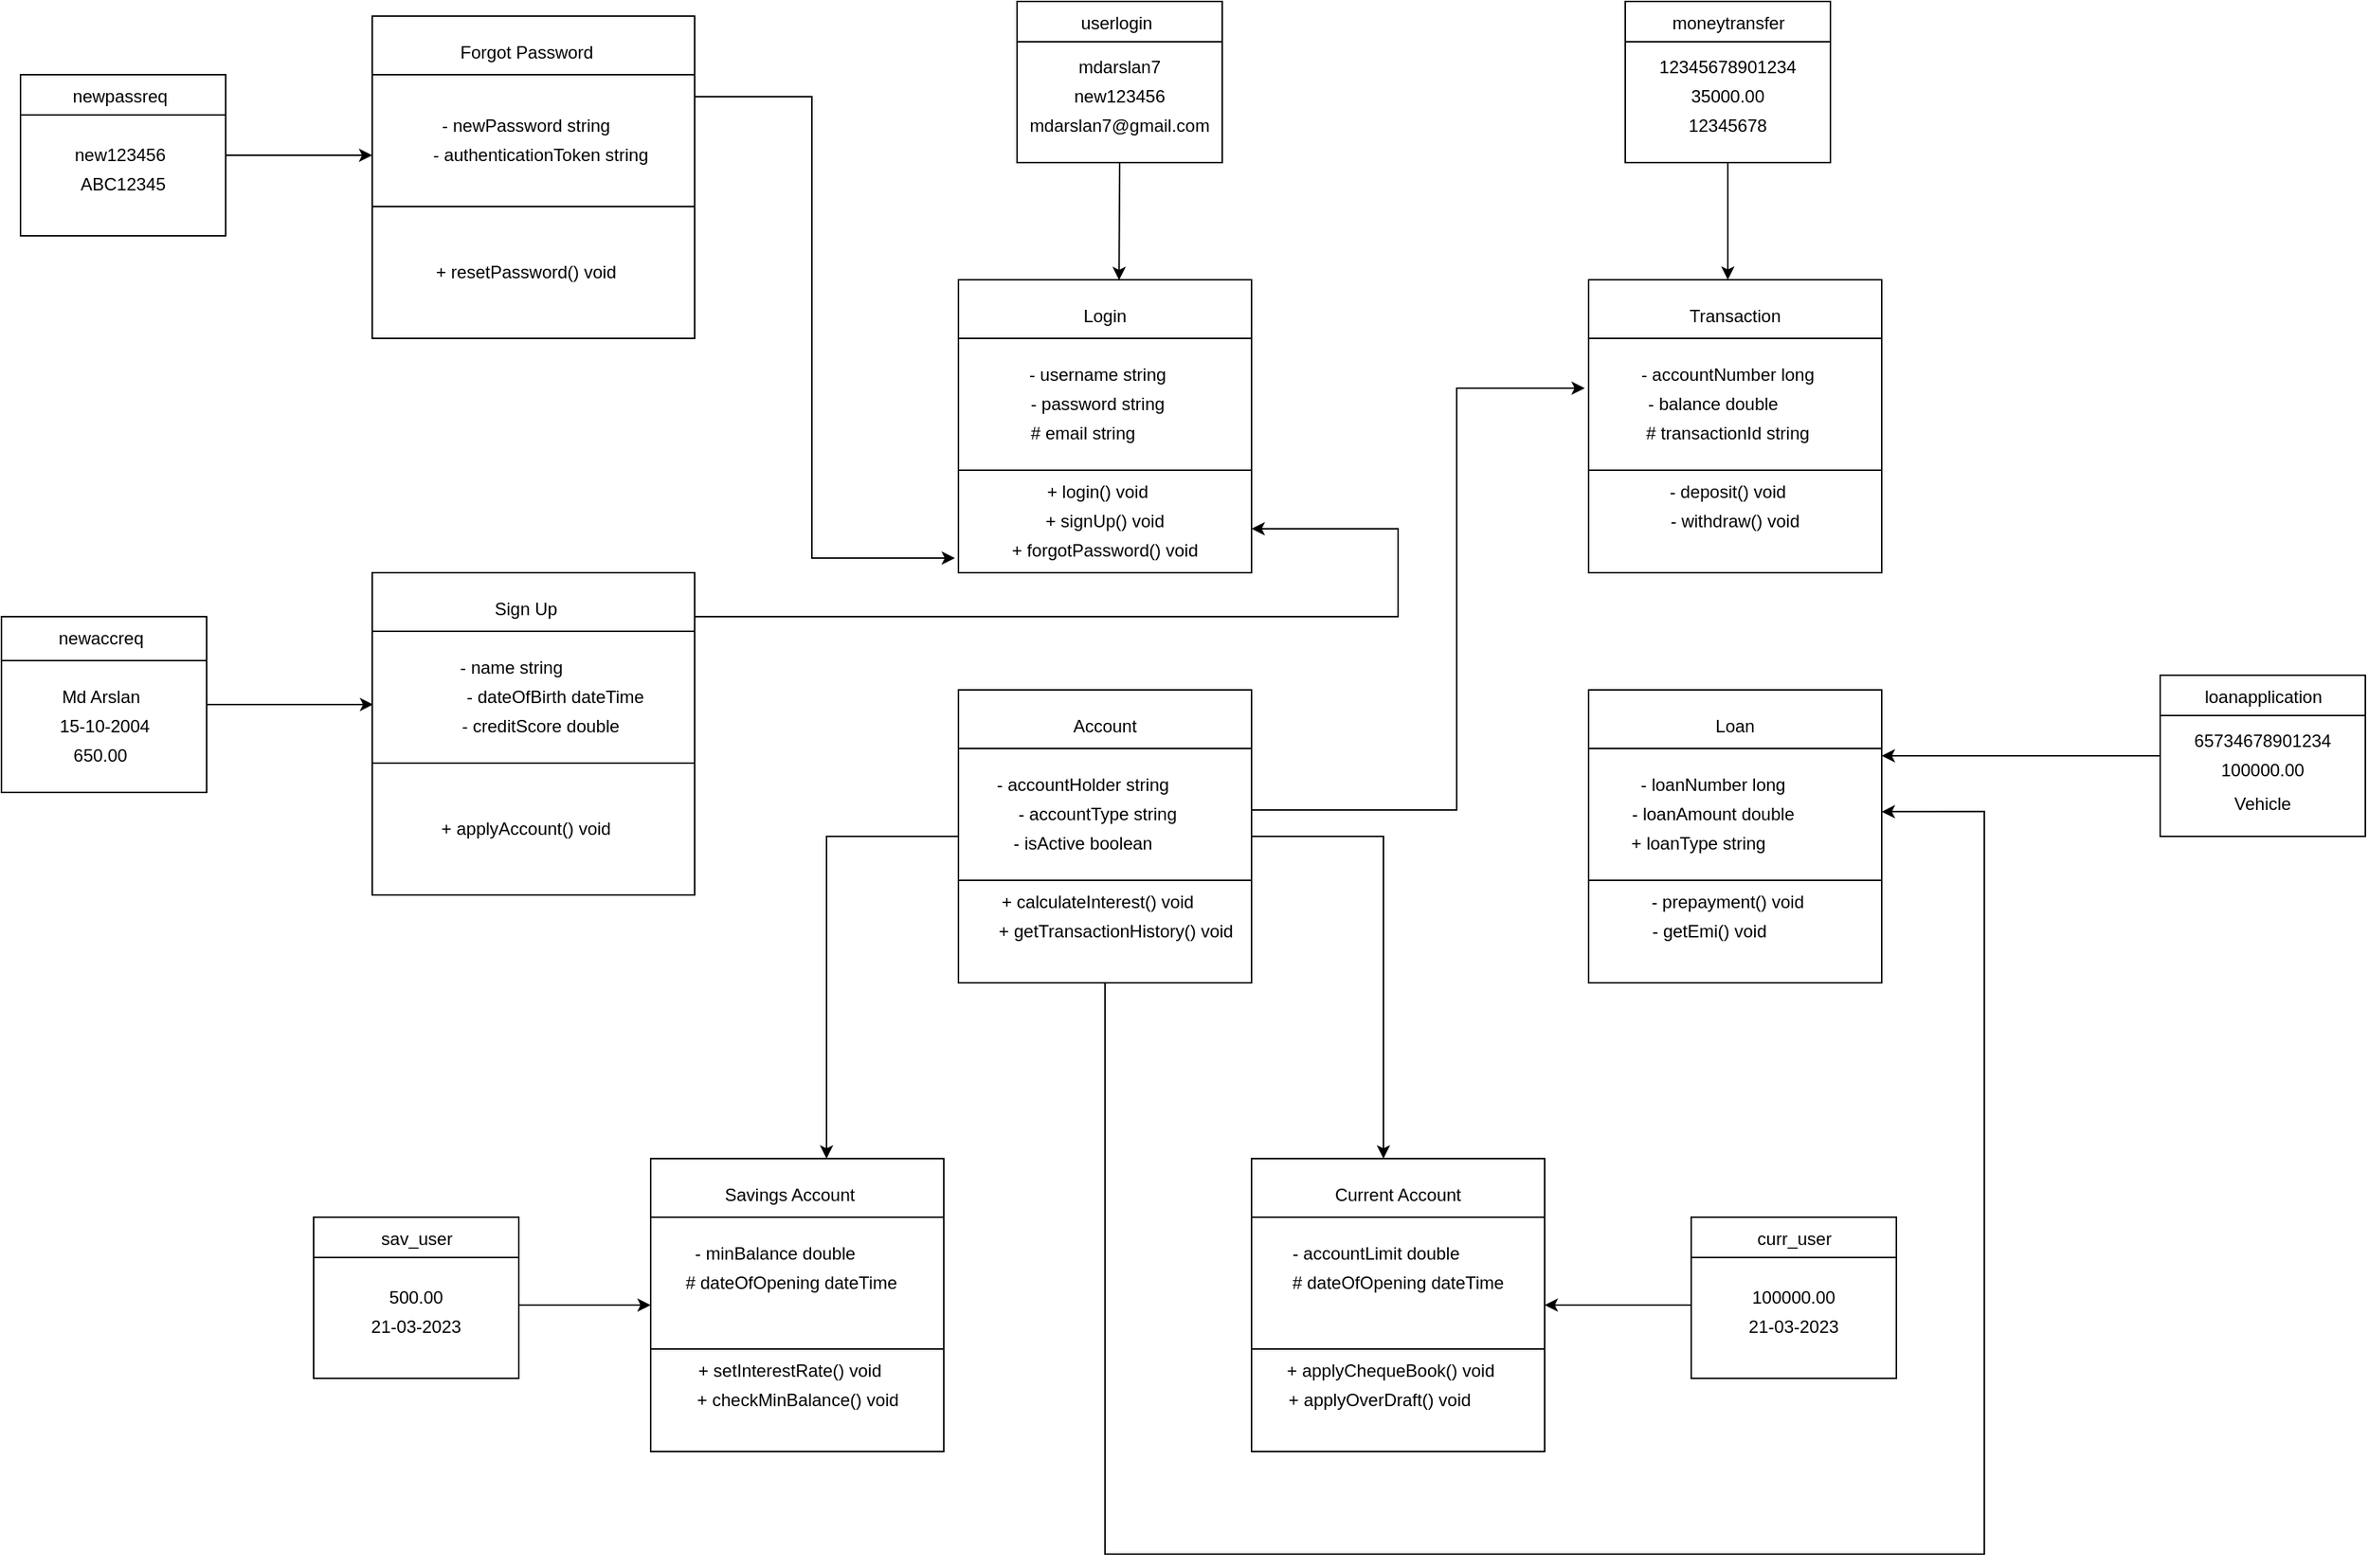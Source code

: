 <mxfile version="24.0.7" type="github">
  <diagram name="Page-1" id="hrOOy4sgIWOlT0UUeVAK">
    <mxGraphModel dx="2591" dy="2262" grid="1" gridSize="10" guides="1" tooltips="1" connect="1" arrows="1" fold="1" page="1" pageScale="1" pageWidth="827" pageHeight="1169" math="0" shadow="0">
      <root>
        <mxCell id="0" />
        <mxCell id="1" parent="0" />
        <mxCell id="6ZVfJgedg7jauPBtiu2V-1" value="" style="whiteSpace=wrap;html=1;aspect=fixed;" vertex="1" parent="1">
          <mxGeometry x="100" y="80" width="200" height="200" as="geometry" />
        </mxCell>
        <mxCell id="6ZVfJgedg7jauPBtiu2V-2" value="" style="endArrow=none;html=1;rounded=0;exitX=0;exitY=0.5;exitDx=0;exitDy=0;entryX=1;entryY=0.5;entryDx=0;entryDy=0;" edge="1" parent="1">
          <mxGeometry width="50" height="50" relative="1" as="geometry">
            <mxPoint x="100" y="210" as="sourcePoint" />
            <mxPoint x="300" y="210" as="targetPoint" />
          </mxGeometry>
        </mxCell>
        <mxCell id="6ZVfJgedg7jauPBtiu2V-4" value="" style="endArrow=none;html=1;rounded=0;exitX=0;exitY=0.5;exitDx=0;exitDy=0;entryX=1;entryY=0.5;entryDx=0;entryDy=0;" edge="1" parent="1">
          <mxGeometry width="50" height="50" relative="1" as="geometry">
            <mxPoint x="100" y="120" as="sourcePoint" />
            <mxPoint x="300" y="120" as="targetPoint" />
          </mxGeometry>
        </mxCell>
        <mxCell id="6ZVfJgedg7jauPBtiu2V-6" value="Login" style="text;html=1;align=center;verticalAlign=middle;whiteSpace=wrap;rounded=0;" vertex="1" parent="1">
          <mxGeometry x="170" y="90" width="60" height="30" as="geometry" />
        </mxCell>
        <mxCell id="6ZVfJgedg7jauPBtiu2V-7" value="- username string" style="text;html=1;align=center;verticalAlign=middle;whiteSpace=wrap;rounded=0;" vertex="1" parent="1">
          <mxGeometry x="120" y="130" width="150" height="30" as="geometry" />
        </mxCell>
        <mxCell id="6ZVfJgedg7jauPBtiu2V-10" value="- password string" style="text;html=1;align=center;verticalAlign=middle;whiteSpace=wrap;rounded=0;" vertex="1" parent="1">
          <mxGeometry x="120" y="150" width="150" height="30" as="geometry" />
        </mxCell>
        <mxCell id="6ZVfJgedg7jauPBtiu2V-11" value="# email string" style="text;html=1;align=center;verticalAlign=middle;whiteSpace=wrap;rounded=0;" vertex="1" parent="1">
          <mxGeometry x="110" y="170" width="150" height="30" as="geometry" />
        </mxCell>
        <mxCell id="6ZVfJgedg7jauPBtiu2V-12" value="+ login() void" style="text;html=1;align=center;verticalAlign=middle;whiteSpace=wrap;rounded=0;" vertex="1" parent="1">
          <mxGeometry x="120" y="210" width="150" height="30" as="geometry" />
        </mxCell>
        <mxCell id="6ZVfJgedg7jauPBtiu2V-13" value="+ signUp() void" style="text;html=1;align=center;verticalAlign=middle;whiteSpace=wrap;rounded=0;" vertex="1" parent="1">
          <mxGeometry x="125" y="230" width="150" height="30" as="geometry" />
        </mxCell>
        <mxCell id="6ZVfJgedg7jauPBtiu2V-34" value="+ forgotPassword() void" style="text;html=1;align=center;verticalAlign=middle;whiteSpace=wrap;rounded=0;" vertex="1" parent="1">
          <mxGeometry x="125" y="250" width="150" height="30" as="geometry" />
        </mxCell>
        <mxCell id="6ZVfJgedg7jauPBtiu2V-38" value="" style="whiteSpace=wrap;html=1;aspect=fixed;" vertex="1" parent="1">
          <mxGeometry x="530" y="80" width="200" height="200" as="geometry" />
        </mxCell>
        <mxCell id="6ZVfJgedg7jauPBtiu2V-39" value="" style="endArrow=none;html=1;rounded=0;exitX=0;exitY=0.5;exitDx=0;exitDy=0;entryX=1;entryY=0.5;entryDx=0;entryDy=0;" edge="1" parent="1">
          <mxGeometry width="50" height="50" relative="1" as="geometry">
            <mxPoint x="530" y="210" as="sourcePoint" />
            <mxPoint x="730" y="210" as="targetPoint" />
          </mxGeometry>
        </mxCell>
        <mxCell id="6ZVfJgedg7jauPBtiu2V-40" value="" style="endArrow=none;html=1;rounded=0;exitX=0;exitY=0.5;exitDx=0;exitDy=0;entryX=1;entryY=0.5;entryDx=0;entryDy=0;" edge="1" parent="1">
          <mxGeometry width="50" height="50" relative="1" as="geometry">
            <mxPoint x="530" y="120" as="sourcePoint" />
            <mxPoint x="730" y="120" as="targetPoint" />
          </mxGeometry>
        </mxCell>
        <mxCell id="6ZVfJgedg7jauPBtiu2V-41" value="Transaction" style="text;html=1;align=center;verticalAlign=middle;whiteSpace=wrap;rounded=0;" vertex="1" parent="1">
          <mxGeometry x="600" y="90" width="60" height="30" as="geometry" />
        </mxCell>
        <mxCell id="6ZVfJgedg7jauPBtiu2V-42" value="- accountNumber long" style="text;html=1;align=center;verticalAlign=middle;whiteSpace=wrap;rounded=0;" vertex="1" parent="1">
          <mxGeometry x="550" y="130" width="150" height="30" as="geometry" />
        </mxCell>
        <mxCell id="6ZVfJgedg7jauPBtiu2V-43" value="- balance double" style="text;html=1;align=center;verticalAlign=middle;whiteSpace=wrap;rounded=0;" vertex="1" parent="1">
          <mxGeometry x="540" y="150" width="150" height="30" as="geometry" />
        </mxCell>
        <mxCell id="6ZVfJgedg7jauPBtiu2V-44" value="- deposit() void" style="text;html=1;align=center;verticalAlign=middle;whiteSpace=wrap;rounded=0;" vertex="1" parent="1">
          <mxGeometry x="550" y="210" width="150" height="30" as="geometry" />
        </mxCell>
        <mxCell id="6ZVfJgedg7jauPBtiu2V-45" value="- withdraw() void" style="text;html=1;align=center;verticalAlign=middle;whiteSpace=wrap;rounded=0;" vertex="1" parent="1">
          <mxGeometry x="555" y="230" width="150" height="30" as="geometry" />
        </mxCell>
        <mxCell id="6ZVfJgedg7jauPBtiu2V-46" value="# transactionId string" style="text;html=1;align=center;verticalAlign=middle;whiteSpace=wrap;rounded=0;" vertex="1" parent="1">
          <mxGeometry x="550" y="170" width="150" height="30" as="geometry" />
        </mxCell>
        <mxCell id="6ZVfJgedg7jauPBtiu2V-47" value="" style="whiteSpace=wrap;html=1;aspect=fixed;" vertex="1" parent="1">
          <mxGeometry x="100" y="360" width="200" height="200" as="geometry" />
        </mxCell>
        <mxCell id="6ZVfJgedg7jauPBtiu2V-48" value="" style="endArrow=none;html=1;rounded=0;exitX=0;exitY=0.5;exitDx=0;exitDy=0;entryX=1;entryY=0.5;entryDx=0;entryDy=0;" edge="1" parent="1">
          <mxGeometry width="50" height="50" relative="1" as="geometry">
            <mxPoint x="100" y="490" as="sourcePoint" />
            <mxPoint x="300" y="490" as="targetPoint" />
          </mxGeometry>
        </mxCell>
        <mxCell id="6ZVfJgedg7jauPBtiu2V-49" value="" style="endArrow=none;html=1;rounded=0;exitX=0;exitY=0.5;exitDx=0;exitDy=0;entryX=1;entryY=0.5;entryDx=0;entryDy=0;" edge="1" parent="1">
          <mxGeometry width="50" height="50" relative="1" as="geometry">
            <mxPoint x="100" y="400" as="sourcePoint" />
            <mxPoint x="300" y="400" as="targetPoint" />
          </mxGeometry>
        </mxCell>
        <mxCell id="6ZVfJgedg7jauPBtiu2V-50" value="Account" style="text;html=1;align=center;verticalAlign=middle;whiteSpace=wrap;rounded=0;" vertex="1" parent="1">
          <mxGeometry x="170" y="370" width="60" height="30" as="geometry" />
        </mxCell>
        <mxCell id="6ZVfJgedg7jauPBtiu2V-51" value="- accountType string" style="text;html=1;align=center;verticalAlign=middle;whiteSpace=wrap;rounded=0;" vertex="1" parent="1">
          <mxGeometry x="120" y="430" width="150" height="30" as="geometry" />
        </mxCell>
        <mxCell id="6ZVfJgedg7jauPBtiu2V-52" value="- isActive boolean" style="text;html=1;align=center;verticalAlign=middle;whiteSpace=wrap;rounded=0;" vertex="1" parent="1">
          <mxGeometry x="110" y="450" width="150" height="30" as="geometry" />
        </mxCell>
        <mxCell id="6ZVfJgedg7jauPBtiu2V-53" value="+ calculateInterest() void" style="text;html=1;align=center;verticalAlign=middle;whiteSpace=wrap;rounded=0;" vertex="1" parent="1">
          <mxGeometry x="120" y="490" width="150" height="30" as="geometry" />
        </mxCell>
        <mxCell id="6ZVfJgedg7jauPBtiu2V-54" value="+ getTransactionHistory() void" style="text;html=1;align=center;verticalAlign=middle;whiteSpace=wrap;rounded=0;" vertex="1" parent="1">
          <mxGeometry x="125" y="510" width="165" height="30" as="geometry" />
        </mxCell>
        <mxCell id="6ZVfJgedg7jauPBtiu2V-56" value="- accountHolder string" style="text;html=1;align=center;verticalAlign=middle;whiteSpace=wrap;rounded=0;" vertex="1" parent="1">
          <mxGeometry x="110" y="410" width="150" height="30" as="geometry" />
        </mxCell>
        <mxCell id="6ZVfJgedg7jauPBtiu2V-58" value="" style="whiteSpace=wrap;html=1;aspect=fixed;" vertex="1" parent="1">
          <mxGeometry x="530" y="360" width="200" height="200" as="geometry" />
        </mxCell>
        <mxCell id="6ZVfJgedg7jauPBtiu2V-59" value="" style="endArrow=none;html=1;rounded=0;exitX=0;exitY=0.5;exitDx=0;exitDy=0;entryX=1;entryY=0.5;entryDx=0;entryDy=0;" edge="1" parent="1">
          <mxGeometry width="50" height="50" relative="1" as="geometry">
            <mxPoint x="530" y="490" as="sourcePoint" />
            <mxPoint x="730" y="490" as="targetPoint" />
          </mxGeometry>
        </mxCell>
        <mxCell id="6ZVfJgedg7jauPBtiu2V-60" value="" style="endArrow=none;html=1;rounded=0;exitX=0;exitY=0.5;exitDx=0;exitDy=0;entryX=1;entryY=0.5;entryDx=0;entryDy=0;" edge="1" parent="1">
          <mxGeometry width="50" height="50" relative="1" as="geometry">
            <mxPoint x="530" y="400" as="sourcePoint" />
            <mxPoint x="730" y="400" as="targetPoint" />
          </mxGeometry>
        </mxCell>
        <mxCell id="6ZVfJgedg7jauPBtiu2V-61" value="Loan" style="text;html=1;align=center;verticalAlign=middle;whiteSpace=wrap;rounded=0;" vertex="1" parent="1">
          <mxGeometry x="600" y="370" width="60" height="30" as="geometry" />
        </mxCell>
        <mxCell id="6ZVfJgedg7jauPBtiu2V-62" value="- loanAmount double" style="text;html=1;align=center;verticalAlign=middle;whiteSpace=wrap;rounded=0;" vertex="1" parent="1">
          <mxGeometry x="540" y="430" width="150" height="30" as="geometry" />
        </mxCell>
        <mxCell id="6ZVfJgedg7jauPBtiu2V-63" value="+ loanType string" style="text;html=1;align=center;verticalAlign=middle;whiteSpace=wrap;rounded=0;" vertex="1" parent="1">
          <mxGeometry x="530" y="450" width="150" height="30" as="geometry" />
        </mxCell>
        <mxCell id="6ZVfJgedg7jauPBtiu2V-64" value="- prepayment() void" style="text;html=1;align=center;verticalAlign=middle;whiteSpace=wrap;rounded=0;" vertex="1" parent="1">
          <mxGeometry x="550" y="490" width="150" height="30" as="geometry" />
        </mxCell>
        <mxCell id="6ZVfJgedg7jauPBtiu2V-65" value="- getEmi() void" style="text;html=1;align=center;verticalAlign=middle;whiteSpace=wrap;rounded=0;" vertex="1" parent="1">
          <mxGeometry x="530" y="510" width="165" height="30" as="geometry" />
        </mxCell>
        <mxCell id="6ZVfJgedg7jauPBtiu2V-66" value="- loanNumber long" style="text;html=1;align=center;verticalAlign=middle;whiteSpace=wrap;rounded=0;" vertex="1" parent="1">
          <mxGeometry x="540" y="410" width="150" height="30" as="geometry" />
        </mxCell>
        <mxCell id="6ZVfJgedg7jauPBtiu2V-68" value="" style="whiteSpace=wrap;html=1;aspect=fixed;" vertex="1" parent="1">
          <mxGeometry x="-110" y="680" width="200" height="200" as="geometry" />
        </mxCell>
        <mxCell id="6ZVfJgedg7jauPBtiu2V-69" value="" style="endArrow=none;html=1;rounded=0;exitX=0;exitY=0.5;exitDx=0;exitDy=0;entryX=1;entryY=0.5;entryDx=0;entryDy=0;" edge="1" parent="1">
          <mxGeometry width="50" height="50" relative="1" as="geometry">
            <mxPoint x="-110" y="810" as="sourcePoint" />
            <mxPoint x="90" y="810" as="targetPoint" />
          </mxGeometry>
        </mxCell>
        <mxCell id="6ZVfJgedg7jauPBtiu2V-70" value="" style="endArrow=none;html=1;rounded=0;exitX=0;exitY=0.5;exitDx=0;exitDy=0;entryX=1;entryY=0.5;entryDx=0;entryDy=0;" edge="1" parent="1">
          <mxGeometry width="50" height="50" relative="1" as="geometry">
            <mxPoint x="-110" y="720" as="sourcePoint" />
            <mxPoint x="90" y="720" as="targetPoint" />
          </mxGeometry>
        </mxCell>
        <mxCell id="6ZVfJgedg7jauPBtiu2V-71" value="Savings Account" style="text;html=1;align=center;verticalAlign=middle;whiteSpace=wrap;rounded=0;" vertex="1" parent="1">
          <mxGeometry x="-65" y="690" width="100" height="30" as="geometry" />
        </mxCell>
        <mxCell id="6ZVfJgedg7jauPBtiu2V-72" value="# dateOfOpening dateTime" style="text;html=1;align=center;verticalAlign=middle;whiteSpace=wrap;rounded=0;" vertex="1" parent="1">
          <mxGeometry x="-89" y="750" width="150" height="30" as="geometry" />
        </mxCell>
        <mxCell id="6ZVfJgedg7jauPBtiu2V-74" value="+ setInterestRate() void" style="text;html=1;align=center;verticalAlign=middle;whiteSpace=wrap;rounded=0;" vertex="1" parent="1">
          <mxGeometry x="-90" y="810" width="150" height="30" as="geometry" />
        </mxCell>
        <mxCell id="6ZVfJgedg7jauPBtiu2V-75" value="+ checkMinBalance() void" style="text;html=1;align=center;verticalAlign=middle;whiteSpace=wrap;rounded=0;" vertex="1" parent="1">
          <mxGeometry x="-92.5" y="830" width="165" height="30" as="geometry" />
        </mxCell>
        <mxCell id="6ZVfJgedg7jauPBtiu2V-76" value="- minBalance double" style="text;html=1;align=center;verticalAlign=middle;whiteSpace=wrap;rounded=0;" vertex="1" parent="1">
          <mxGeometry x="-100" y="730" width="150" height="30" as="geometry" />
        </mxCell>
        <mxCell id="6ZVfJgedg7jauPBtiu2V-77" value="" style="whiteSpace=wrap;html=1;aspect=fixed;" vertex="1" parent="1">
          <mxGeometry x="300" y="680" width="200" height="200" as="geometry" />
        </mxCell>
        <mxCell id="6ZVfJgedg7jauPBtiu2V-78" value="" style="endArrow=none;html=1;rounded=0;exitX=0;exitY=0.5;exitDx=0;exitDy=0;entryX=1;entryY=0.5;entryDx=0;entryDy=0;" edge="1" parent="1">
          <mxGeometry width="50" height="50" relative="1" as="geometry">
            <mxPoint x="300" y="810" as="sourcePoint" />
            <mxPoint x="500" y="810" as="targetPoint" />
          </mxGeometry>
        </mxCell>
        <mxCell id="6ZVfJgedg7jauPBtiu2V-79" value="" style="endArrow=none;html=1;rounded=0;exitX=0;exitY=0.5;exitDx=0;exitDy=0;entryX=1;entryY=0.5;entryDx=0;entryDy=0;" edge="1" parent="1">
          <mxGeometry width="50" height="50" relative="1" as="geometry">
            <mxPoint x="300" y="720" as="sourcePoint" />
            <mxPoint x="500" y="720" as="targetPoint" />
          </mxGeometry>
        </mxCell>
        <mxCell id="6ZVfJgedg7jauPBtiu2V-80" value="Current Account" style="text;html=1;align=center;verticalAlign=middle;whiteSpace=wrap;rounded=0;" vertex="1" parent="1">
          <mxGeometry x="355" y="690" width="90" height="30" as="geometry" />
        </mxCell>
        <mxCell id="6ZVfJgedg7jauPBtiu2V-81" value="# dateOfOpening dateTime" style="text;html=1;align=center;verticalAlign=middle;whiteSpace=wrap;rounded=0;" vertex="1" parent="1">
          <mxGeometry x="325" y="750" width="150" height="30" as="geometry" />
        </mxCell>
        <mxCell id="6ZVfJgedg7jauPBtiu2V-83" value="+ applyChequeBook() void" style="text;html=1;align=center;verticalAlign=middle;whiteSpace=wrap;rounded=0;" vertex="1" parent="1">
          <mxGeometry x="320" y="810" width="150" height="30" as="geometry" />
        </mxCell>
        <mxCell id="6ZVfJgedg7jauPBtiu2V-84" value="+ applyOverDraft() void" style="text;html=1;align=center;verticalAlign=middle;whiteSpace=wrap;rounded=0;" vertex="1" parent="1">
          <mxGeometry x="305" y="830" width="165" height="30" as="geometry" />
        </mxCell>
        <mxCell id="6ZVfJgedg7jauPBtiu2V-85" value="- accountLimit double" style="text;html=1;align=center;verticalAlign=middle;whiteSpace=wrap;rounded=0;" vertex="1" parent="1">
          <mxGeometry x="310" y="730" width="150" height="30" as="geometry" />
        </mxCell>
        <mxCell id="6ZVfJgedg7jauPBtiu2V-99" value="" style="whiteSpace=wrap;html=1;aspect=fixed;" vertex="1" parent="1">
          <mxGeometry x="-300" y="280" width="220" height="220" as="geometry" />
        </mxCell>
        <mxCell id="6ZVfJgedg7jauPBtiu2V-100" value="" style="endArrow=none;html=1;rounded=0;exitX=0;exitY=0.5;exitDx=0;exitDy=0;" edge="1" parent="1">
          <mxGeometry width="50" height="50" relative="1" as="geometry">
            <mxPoint x="-300" y="410" as="sourcePoint" />
            <mxPoint x="-80" y="410" as="targetPoint" />
          </mxGeometry>
        </mxCell>
        <mxCell id="6ZVfJgedg7jauPBtiu2V-101" value="" style="endArrow=none;html=1;rounded=0;exitX=0;exitY=0.5;exitDx=0;exitDy=0;" edge="1" parent="1">
          <mxGeometry width="50" height="50" relative="1" as="geometry">
            <mxPoint x="-300" y="320" as="sourcePoint" />
            <mxPoint x="-80" y="320" as="targetPoint" />
          </mxGeometry>
        </mxCell>
        <mxCell id="6ZVfJgedg7jauPBtiu2V-102" value="Sign Up" style="text;html=1;align=center;verticalAlign=middle;whiteSpace=wrap;rounded=0;" vertex="1" parent="1">
          <mxGeometry x="-225" y="290" width="60" height="30" as="geometry" />
        </mxCell>
        <mxCell id="6ZVfJgedg7jauPBtiu2V-103" value="- name string" style="text;html=1;align=center;verticalAlign=middle;whiteSpace=wrap;rounded=0;" vertex="1" parent="1">
          <mxGeometry x="-280" y="330" width="150" height="30" as="geometry" />
        </mxCell>
        <mxCell id="6ZVfJgedg7jauPBtiu2V-104" value="- dateOfBirth dateTime" style="text;html=1;align=center;verticalAlign=middle;whiteSpace=wrap;rounded=0;" vertex="1" parent="1">
          <mxGeometry x="-250" y="350" width="150" height="30" as="geometry" />
        </mxCell>
        <mxCell id="6ZVfJgedg7jauPBtiu2V-105" value="- creditScore double" style="text;html=1;align=center;verticalAlign=middle;whiteSpace=wrap;rounded=0;" vertex="1" parent="1">
          <mxGeometry x="-260" y="370" width="150" height="30" as="geometry" />
        </mxCell>
        <mxCell id="6ZVfJgedg7jauPBtiu2V-107" value="+ applyAccount() void" style="text;html=1;align=center;verticalAlign=middle;whiteSpace=wrap;rounded=0;" vertex="1" parent="1">
          <mxGeometry x="-270" y="440" width="150" height="30" as="geometry" />
        </mxCell>
        <mxCell id="6ZVfJgedg7jauPBtiu2V-109" value="" style="whiteSpace=wrap;html=1;aspect=fixed;" vertex="1" parent="1">
          <mxGeometry x="-300" y="-100" width="220" height="220" as="geometry" />
        </mxCell>
        <mxCell id="6ZVfJgedg7jauPBtiu2V-110" value="" style="endArrow=none;html=1;rounded=0;exitX=0;exitY=0.5;exitDx=0;exitDy=0;" edge="1" parent="1">
          <mxGeometry width="50" height="50" relative="1" as="geometry">
            <mxPoint x="-300" y="30" as="sourcePoint" />
            <mxPoint x="-80" y="30" as="targetPoint" />
          </mxGeometry>
        </mxCell>
        <mxCell id="6ZVfJgedg7jauPBtiu2V-111" value="" style="endArrow=none;html=1;rounded=0;exitX=0;exitY=0.5;exitDx=0;exitDy=0;" edge="1" parent="1">
          <mxGeometry width="50" height="50" relative="1" as="geometry">
            <mxPoint x="-300" y="-60" as="sourcePoint" />
            <mxPoint x="-80" y="-60" as="targetPoint" />
          </mxGeometry>
        </mxCell>
        <mxCell id="6ZVfJgedg7jauPBtiu2V-112" value="Forgot Password" style="text;html=1;align=center;verticalAlign=middle;whiteSpace=wrap;rounded=0;" vertex="1" parent="1">
          <mxGeometry x="-242.5" y="-90" width="95" height="30" as="geometry" />
        </mxCell>
        <mxCell id="6ZVfJgedg7jauPBtiu2V-113" value="- newPassword string" style="text;html=1;align=center;verticalAlign=middle;whiteSpace=wrap;rounded=0;" vertex="1" parent="1">
          <mxGeometry x="-270" y="-40" width="150" height="30" as="geometry" />
        </mxCell>
        <mxCell id="6ZVfJgedg7jauPBtiu2V-114" value="- authenticationToken string" style="text;html=1;align=center;verticalAlign=middle;whiteSpace=wrap;rounded=0;" vertex="1" parent="1">
          <mxGeometry x="-260" y="-20" width="150" height="30" as="geometry" />
        </mxCell>
        <mxCell id="6ZVfJgedg7jauPBtiu2V-116" value="+ resetPassword() void" style="text;html=1;align=center;verticalAlign=middle;whiteSpace=wrap;rounded=0;" vertex="1" parent="1">
          <mxGeometry x="-270" y="60" width="150" height="30" as="geometry" />
        </mxCell>
        <mxCell id="6ZVfJgedg7jauPBtiu2V-117" value="" style="endArrow=classic;html=1;rounded=0;exitX=1;exitY=0.25;exitDx=0;exitDy=0;entryX=-0.012;entryY=0.95;entryDx=0;entryDy=0;entryPerimeter=0;" edge="1" parent="1" source="6ZVfJgedg7jauPBtiu2V-109" target="6ZVfJgedg7jauPBtiu2V-1">
          <mxGeometry width="50" height="50" relative="1" as="geometry">
            <mxPoint x="100" y="430" as="sourcePoint" />
            <mxPoint x="80" y="250" as="targetPoint" />
            <Array as="points">
              <mxPoint y="-45" />
              <mxPoint y="270" />
              <mxPoint x="50" y="270" />
            </Array>
          </mxGeometry>
        </mxCell>
        <mxCell id="6ZVfJgedg7jauPBtiu2V-118" value="" style="endArrow=classic;html=1;rounded=0;" edge="1" parent="1">
          <mxGeometry width="50" height="50" relative="1" as="geometry">
            <mxPoint x="-80" y="310" as="sourcePoint" />
            <mxPoint x="300" y="250" as="targetPoint" />
            <Array as="points">
              <mxPoint x="400" y="310" />
              <mxPoint x="400" y="250" />
            </Array>
          </mxGeometry>
        </mxCell>
        <mxCell id="6ZVfJgedg7jauPBtiu2V-119" value="" style="endArrow=classic;html=1;rounded=0;entryX=-0.013;entryY=0.37;entryDx=0;entryDy=0;entryPerimeter=0;" edge="1" parent="1" target="6ZVfJgedg7jauPBtiu2V-38">
          <mxGeometry width="50" height="50" relative="1" as="geometry">
            <mxPoint x="300" y="442" as="sourcePoint" />
            <mxPoint x="430" y="160" as="targetPoint" />
            <Array as="points">
              <mxPoint x="440" y="442" />
              <mxPoint x="440" y="154" />
            </Array>
          </mxGeometry>
        </mxCell>
        <mxCell id="6ZVfJgedg7jauPBtiu2V-120" value="" style="endArrow=classic;html=1;rounded=0;exitX=0;exitY=0.5;exitDx=0;exitDy=0;" edge="1" parent="1" source="6ZVfJgedg7jauPBtiu2V-47">
          <mxGeometry width="50" height="50" relative="1" as="geometry">
            <mxPoint x="270" y="520" as="sourcePoint" />
            <mxPoint x="10" y="680" as="targetPoint" />
            <Array as="points">
              <mxPoint x="10" y="460" />
            </Array>
          </mxGeometry>
        </mxCell>
        <mxCell id="6ZVfJgedg7jauPBtiu2V-121" value="" style="endArrow=classic;html=1;rounded=0;exitX=1;exitY=0.5;exitDx=0;exitDy=0;entryX=0.45;entryY=0;entryDx=0;entryDy=0;entryPerimeter=0;" edge="1" parent="1" source="6ZVfJgedg7jauPBtiu2V-47" target="6ZVfJgedg7jauPBtiu2V-77">
          <mxGeometry width="50" height="50" relative="1" as="geometry">
            <mxPoint x="110" y="470" as="sourcePoint" />
            <mxPoint x="390" y="670" as="targetPoint" />
            <Array as="points">
              <mxPoint x="390" y="460" />
            </Array>
          </mxGeometry>
        </mxCell>
        <mxCell id="6ZVfJgedg7jauPBtiu2V-122" value="" style="endArrow=classic;html=1;rounded=0;exitX=0.5;exitY=1;exitDx=0;exitDy=0;entryX=1;entryY=0.416;entryDx=0;entryDy=0;entryPerimeter=0;" edge="1" parent="1" source="6ZVfJgedg7jauPBtiu2V-47" target="6ZVfJgedg7jauPBtiu2V-58">
          <mxGeometry width="50" height="50" relative="1" as="geometry">
            <mxPoint x="210" y="770" as="sourcePoint" />
            <mxPoint x="750" y="600" as="targetPoint" />
            <Array as="points">
              <mxPoint x="200" y="950" />
              <mxPoint x="800" y="950" />
              <mxPoint x="800" y="760" />
              <mxPoint x="800" y="443" />
            </Array>
          </mxGeometry>
        </mxCell>
        <mxCell id="6ZVfJgedg7jauPBtiu2V-124" value="" style="rounded=0;whiteSpace=wrap;html=1;" vertex="1" parent="1">
          <mxGeometry x="140" y="-110" width="140" height="110" as="geometry" />
        </mxCell>
        <mxCell id="6ZVfJgedg7jauPBtiu2V-126" value="" style="endArrow=none;html=1;rounded=0;exitX=0;exitY=0.25;exitDx=0;exitDy=0;entryX=1;entryY=0.25;entryDx=0;entryDy=0;" edge="1" parent="1" source="6ZVfJgedg7jauPBtiu2V-124" target="6ZVfJgedg7jauPBtiu2V-124">
          <mxGeometry width="50" height="50" relative="1" as="geometry">
            <mxPoint x="240" y="150" as="sourcePoint" />
            <mxPoint x="290" y="100" as="targetPoint" />
          </mxGeometry>
        </mxCell>
        <mxCell id="6ZVfJgedg7jauPBtiu2V-127" value="userlogin" style="text;html=1;align=center;verticalAlign=middle;whiteSpace=wrap;rounded=0;" vertex="1" parent="1">
          <mxGeometry x="177.5" y="-110" width="60" height="30" as="geometry" />
        </mxCell>
        <mxCell id="6ZVfJgedg7jauPBtiu2V-128" value="mdarslan7" style="text;html=1;align=center;verticalAlign=middle;whiteSpace=wrap;rounded=0;" vertex="1" parent="1">
          <mxGeometry x="180" y="-80" width="60" height="30" as="geometry" />
        </mxCell>
        <mxCell id="6ZVfJgedg7jauPBtiu2V-129" value="new123456" style="text;html=1;align=center;verticalAlign=middle;whiteSpace=wrap;rounded=0;" vertex="1" parent="1">
          <mxGeometry x="180" y="-60" width="60" height="30" as="geometry" />
        </mxCell>
        <mxCell id="6ZVfJgedg7jauPBtiu2V-131" value="mdarslan7@gmail.com" style="text;html=1;align=center;verticalAlign=middle;whiteSpace=wrap;rounded=0;" vertex="1" parent="1">
          <mxGeometry x="180" y="-40" width="60" height="30" as="geometry" />
        </mxCell>
        <mxCell id="6ZVfJgedg7jauPBtiu2V-133" value="" style="rounded=0;whiteSpace=wrap;html=1;" vertex="1" parent="1">
          <mxGeometry x="555" y="-110" width="140" height="110" as="geometry" />
        </mxCell>
        <mxCell id="6ZVfJgedg7jauPBtiu2V-134" value="" style="endArrow=none;html=1;rounded=0;exitX=0;exitY=0.25;exitDx=0;exitDy=0;entryX=1;entryY=0.25;entryDx=0;entryDy=0;" edge="1" parent="1" source="6ZVfJgedg7jauPBtiu2V-133" target="6ZVfJgedg7jauPBtiu2V-133">
          <mxGeometry width="50" height="50" relative="1" as="geometry">
            <mxPoint x="655" y="150" as="sourcePoint" />
            <mxPoint x="705" y="100" as="targetPoint" />
          </mxGeometry>
        </mxCell>
        <mxCell id="6ZVfJgedg7jauPBtiu2V-135" value="moneytransfer" style="text;html=1;align=center;verticalAlign=middle;whiteSpace=wrap;rounded=0;" vertex="1" parent="1">
          <mxGeometry x="583.75" y="-110" width="82.5" height="30" as="geometry" />
        </mxCell>
        <mxCell id="6ZVfJgedg7jauPBtiu2V-136" value="12345678901234" style="text;html=1;align=center;verticalAlign=middle;whiteSpace=wrap;rounded=0;" vertex="1" parent="1">
          <mxGeometry x="595" y="-80" width="60" height="30" as="geometry" />
        </mxCell>
        <mxCell id="6ZVfJgedg7jauPBtiu2V-137" value="35000.00" style="text;html=1;align=center;verticalAlign=middle;whiteSpace=wrap;rounded=0;" vertex="1" parent="1">
          <mxGeometry x="595" y="-60" width="60" height="30" as="geometry" />
        </mxCell>
        <mxCell id="6ZVfJgedg7jauPBtiu2V-138" value="12345678" style="text;html=1;align=center;verticalAlign=middle;whiteSpace=wrap;rounded=0;" vertex="1" parent="1">
          <mxGeometry x="595" y="-40" width="60" height="30" as="geometry" />
        </mxCell>
        <mxCell id="6ZVfJgedg7jauPBtiu2V-139" value="" style="rounded=0;whiteSpace=wrap;html=1;" vertex="1" parent="1">
          <mxGeometry x="920" y="350" width="140" height="110" as="geometry" />
        </mxCell>
        <mxCell id="6ZVfJgedg7jauPBtiu2V-140" value="" style="endArrow=none;html=1;rounded=0;exitX=0;exitY=0.25;exitDx=0;exitDy=0;entryX=1;entryY=0.25;entryDx=0;entryDy=0;" edge="1" parent="1" source="6ZVfJgedg7jauPBtiu2V-139" target="6ZVfJgedg7jauPBtiu2V-139">
          <mxGeometry width="50" height="50" relative="1" as="geometry">
            <mxPoint x="1020" y="610" as="sourcePoint" />
            <mxPoint x="1070" y="560" as="targetPoint" />
          </mxGeometry>
        </mxCell>
        <mxCell id="6ZVfJgedg7jauPBtiu2V-141" value="loanapplication" style="text;html=1;align=center;verticalAlign=middle;whiteSpace=wrap;rounded=0;" vertex="1" parent="1">
          <mxGeometry x="948.75" y="350" width="82.5" height="30" as="geometry" />
        </mxCell>
        <mxCell id="6ZVfJgedg7jauPBtiu2V-142" value="65734678901234" style="text;html=1;align=center;verticalAlign=middle;whiteSpace=wrap;rounded=0;" vertex="1" parent="1">
          <mxGeometry x="960" y="380" width="60" height="30" as="geometry" />
        </mxCell>
        <mxCell id="6ZVfJgedg7jauPBtiu2V-143" value="100000.00" style="text;html=1;align=center;verticalAlign=middle;whiteSpace=wrap;rounded=0;" vertex="1" parent="1">
          <mxGeometry x="960" y="400" width="60" height="30" as="geometry" />
        </mxCell>
        <mxCell id="6ZVfJgedg7jauPBtiu2V-144" value="Vehicle" style="text;html=1;align=center;verticalAlign=middle;whiteSpace=wrap;rounded=0;" vertex="1" parent="1">
          <mxGeometry x="960" y="425" width="60" height="25" as="geometry" />
        </mxCell>
        <mxCell id="6ZVfJgedg7jauPBtiu2V-145" value="" style="rounded=0;whiteSpace=wrap;html=1;" vertex="1" parent="1">
          <mxGeometry x="600" y="720" width="140" height="110" as="geometry" />
        </mxCell>
        <mxCell id="6ZVfJgedg7jauPBtiu2V-146" value="" style="endArrow=none;html=1;rounded=0;exitX=0;exitY=0.25;exitDx=0;exitDy=0;entryX=1;entryY=0.25;entryDx=0;entryDy=0;" edge="1" parent="1" source="6ZVfJgedg7jauPBtiu2V-145" target="6ZVfJgedg7jauPBtiu2V-145">
          <mxGeometry width="50" height="50" relative="1" as="geometry">
            <mxPoint x="700" y="980" as="sourcePoint" />
            <mxPoint x="750" y="930" as="targetPoint" />
          </mxGeometry>
        </mxCell>
        <mxCell id="6ZVfJgedg7jauPBtiu2V-147" value="curr_user" style="text;html=1;align=center;verticalAlign=middle;whiteSpace=wrap;rounded=0;" vertex="1" parent="1">
          <mxGeometry x="628.75" y="720" width="82.5" height="30" as="geometry" />
        </mxCell>
        <mxCell id="6ZVfJgedg7jauPBtiu2V-149" value="100000.00" style="text;html=1;align=center;verticalAlign=middle;whiteSpace=wrap;rounded=0;" vertex="1" parent="1">
          <mxGeometry x="640" y="760" width="60" height="30" as="geometry" />
        </mxCell>
        <mxCell id="6ZVfJgedg7jauPBtiu2V-151" value="21-03-2023" style="text;html=1;align=center;verticalAlign=middle;whiteSpace=wrap;rounded=0;" vertex="1" parent="1">
          <mxGeometry x="635" y="780" width="70" height="30" as="geometry" />
        </mxCell>
        <mxCell id="6ZVfJgedg7jauPBtiu2V-152" value="" style="rounded=0;whiteSpace=wrap;html=1;" vertex="1" parent="1">
          <mxGeometry x="-340" y="720" width="140" height="110" as="geometry" />
        </mxCell>
        <mxCell id="6ZVfJgedg7jauPBtiu2V-153" value="" style="endArrow=none;html=1;rounded=0;exitX=0;exitY=0.25;exitDx=0;exitDy=0;entryX=1;entryY=0.25;entryDx=0;entryDy=0;" edge="1" parent="1" source="6ZVfJgedg7jauPBtiu2V-152" target="6ZVfJgedg7jauPBtiu2V-152">
          <mxGeometry width="50" height="50" relative="1" as="geometry">
            <mxPoint x="-240" y="980" as="sourcePoint" />
            <mxPoint x="-190" y="930" as="targetPoint" />
          </mxGeometry>
        </mxCell>
        <mxCell id="6ZVfJgedg7jauPBtiu2V-154" value="sav_user" style="text;html=1;align=center;verticalAlign=middle;whiteSpace=wrap;rounded=0;" vertex="1" parent="1">
          <mxGeometry x="-311.25" y="720" width="82.5" height="30" as="geometry" />
        </mxCell>
        <mxCell id="6ZVfJgedg7jauPBtiu2V-155" value="500.00" style="text;html=1;align=center;verticalAlign=middle;whiteSpace=wrap;rounded=0;" vertex="1" parent="1">
          <mxGeometry x="-300" y="760" width="60" height="30" as="geometry" />
        </mxCell>
        <mxCell id="6ZVfJgedg7jauPBtiu2V-156" value="21-03-2023" style="text;html=1;align=center;verticalAlign=middle;whiteSpace=wrap;rounded=0;" vertex="1" parent="1">
          <mxGeometry x="-305" y="780" width="70" height="30" as="geometry" />
        </mxCell>
        <mxCell id="6ZVfJgedg7jauPBtiu2V-169" value="" style="rounded=0;whiteSpace=wrap;html=1;" vertex="1" parent="1">
          <mxGeometry x="-540" y="-60" width="140" height="110" as="geometry" />
        </mxCell>
        <mxCell id="6ZVfJgedg7jauPBtiu2V-170" value="" style="endArrow=none;html=1;rounded=0;exitX=0;exitY=0.25;exitDx=0;exitDy=0;entryX=1;entryY=0.25;entryDx=0;entryDy=0;" edge="1" parent="1" source="6ZVfJgedg7jauPBtiu2V-169" target="6ZVfJgedg7jauPBtiu2V-169">
          <mxGeometry width="50" height="50" relative="1" as="geometry">
            <mxPoint x="-440" y="200" as="sourcePoint" />
            <mxPoint x="-390" y="150" as="targetPoint" />
          </mxGeometry>
        </mxCell>
        <mxCell id="6ZVfJgedg7jauPBtiu2V-171" value="newpassreq" style="text;html=1;align=center;verticalAlign=middle;whiteSpace=wrap;rounded=0;" vertex="1" parent="1">
          <mxGeometry x="-502.5" y="-60" width="60" height="30" as="geometry" />
        </mxCell>
        <mxCell id="6ZVfJgedg7jauPBtiu2V-173" value="new123456" style="text;html=1;align=center;verticalAlign=middle;whiteSpace=wrap;rounded=0;" vertex="1" parent="1">
          <mxGeometry x="-502.5" y="-20" width="60" height="30" as="geometry" />
        </mxCell>
        <mxCell id="6ZVfJgedg7jauPBtiu2V-174" value="ABC12345" style="text;html=1;align=center;verticalAlign=middle;whiteSpace=wrap;rounded=0;" vertex="1" parent="1">
          <mxGeometry x="-500" width="60" height="30" as="geometry" />
        </mxCell>
        <mxCell id="6ZVfJgedg7jauPBtiu2V-175" value="" style="rounded=0;whiteSpace=wrap;html=1;" vertex="1" parent="1">
          <mxGeometry x="-553" y="310" width="140" height="120" as="geometry" />
        </mxCell>
        <mxCell id="6ZVfJgedg7jauPBtiu2V-176" value="" style="endArrow=none;html=1;rounded=0;exitX=0;exitY=0.25;exitDx=0;exitDy=0;entryX=1;entryY=0.25;entryDx=0;entryDy=0;" edge="1" parent="1" source="6ZVfJgedg7jauPBtiu2V-175" target="6ZVfJgedg7jauPBtiu2V-175">
          <mxGeometry width="50" height="50" relative="1" as="geometry">
            <mxPoint x="-453" y="570" as="sourcePoint" />
            <mxPoint x="-403" y="520" as="targetPoint" />
          </mxGeometry>
        </mxCell>
        <mxCell id="6ZVfJgedg7jauPBtiu2V-177" value="newaccreq" style="text;html=1;align=center;verticalAlign=middle;whiteSpace=wrap;rounded=0;" vertex="1" parent="1">
          <mxGeometry x="-515.5" y="310" width="60" height="30" as="geometry" />
        </mxCell>
        <mxCell id="6ZVfJgedg7jauPBtiu2V-178" value="Md Arslan" style="text;html=1;align=center;verticalAlign=middle;whiteSpace=wrap;rounded=0;" vertex="1" parent="1">
          <mxGeometry x="-515.5" y="350" width="60" height="30" as="geometry" />
        </mxCell>
        <mxCell id="6ZVfJgedg7jauPBtiu2V-179" value="15-10-2004" style="text;html=1;align=center;verticalAlign=middle;whiteSpace=wrap;rounded=0;" vertex="1" parent="1">
          <mxGeometry x="-519.5" y="370" width="73" height="30" as="geometry" />
        </mxCell>
        <mxCell id="6ZVfJgedg7jauPBtiu2V-185" value="650.00" style="text;html=1;align=center;verticalAlign=middle;whiteSpace=wrap;rounded=0;" vertex="1" parent="1">
          <mxGeometry x="-522" y="390" width="73" height="30" as="geometry" />
        </mxCell>
        <mxCell id="6ZVfJgedg7jauPBtiu2V-187" value="" style="endArrow=classic;html=1;rounded=0;exitX=1;exitY=0.5;exitDx=0;exitDy=0;" edge="1" parent="1" source="6ZVfJgedg7jauPBtiu2V-169">
          <mxGeometry width="50" height="50" relative="1" as="geometry">
            <mxPoint x="-290" y="90" as="sourcePoint" />
            <mxPoint x="-300" y="-5" as="targetPoint" />
          </mxGeometry>
        </mxCell>
        <mxCell id="6ZVfJgedg7jauPBtiu2V-188" value="" style="endArrow=classic;html=1;rounded=0;exitX=0.5;exitY=1;exitDx=0;exitDy=0;entryX=0.548;entryY=0.001;entryDx=0;entryDy=0;entryPerimeter=0;" edge="1" parent="1" source="6ZVfJgedg7jauPBtiu2V-124" target="6ZVfJgedg7jauPBtiu2V-1">
          <mxGeometry width="50" height="50" relative="1" as="geometry">
            <mxPoint x="140" y="90" as="sourcePoint" />
            <mxPoint x="190" y="40" as="targetPoint" />
          </mxGeometry>
        </mxCell>
        <mxCell id="6ZVfJgedg7jauPBtiu2V-189" value="" style="endArrow=classic;html=1;rounded=0;exitX=0.5;exitY=1;exitDx=0;exitDy=0;entryX=0.475;entryY=0;entryDx=0;entryDy=0;entryPerimeter=0;" edge="1" parent="1" source="6ZVfJgedg7jauPBtiu2V-133" target="6ZVfJgedg7jauPBtiu2V-38">
          <mxGeometry width="50" height="50" relative="1" as="geometry">
            <mxPoint x="490" y="90" as="sourcePoint" />
            <mxPoint x="630" y="80" as="targetPoint" />
          </mxGeometry>
        </mxCell>
        <mxCell id="6ZVfJgedg7jauPBtiu2V-190" value="" style="endArrow=classic;html=1;rounded=0;exitX=0;exitY=0.5;exitDx=0;exitDy=0;" edge="1" parent="1" source="6ZVfJgedg7jauPBtiu2V-139">
          <mxGeometry width="50" height="50" relative="1" as="geometry">
            <mxPoint x="590" y="330" as="sourcePoint" />
            <mxPoint x="730" y="405" as="targetPoint" />
          </mxGeometry>
        </mxCell>
        <mxCell id="6ZVfJgedg7jauPBtiu2V-191" value="" style="endArrow=classic;html=1;rounded=0;entryX=1;entryY=0.5;entryDx=0;entryDy=0;" edge="1" parent="1" target="6ZVfJgedg7jauPBtiu2V-77">
          <mxGeometry width="50" height="50" relative="1" as="geometry">
            <mxPoint x="600" y="780" as="sourcePoint" />
            <mxPoint x="470" y="550" as="targetPoint" />
          </mxGeometry>
        </mxCell>
        <mxCell id="6ZVfJgedg7jauPBtiu2V-192" value="" style="endArrow=classic;html=1;rounded=0;entryX=0;entryY=0.5;entryDx=0;entryDy=0;" edge="1" parent="1" target="6ZVfJgedg7jauPBtiu2V-68">
          <mxGeometry width="50" height="50" relative="1" as="geometry">
            <mxPoint x="-200" y="780" as="sourcePoint" />
            <mxPoint x="150" y="680" as="targetPoint" />
          </mxGeometry>
        </mxCell>
        <mxCell id="6ZVfJgedg7jauPBtiu2V-194" value="" style="endArrow=classic;html=1;rounded=0;exitX=1;exitY=0.5;exitDx=0;exitDy=0;entryX=0.003;entryY=0.409;entryDx=0;entryDy=0;entryPerimeter=0;" edge="1" parent="1" source="6ZVfJgedg7jauPBtiu2V-175" target="6ZVfJgedg7jauPBtiu2V-99">
          <mxGeometry width="50" height="50" relative="1" as="geometry">
            <mxPoint x="-280" y="380" as="sourcePoint" />
            <mxPoint x="-230" y="330" as="targetPoint" />
          </mxGeometry>
        </mxCell>
      </root>
    </mxGraphModel>
  </diagram>
</mxfile>
